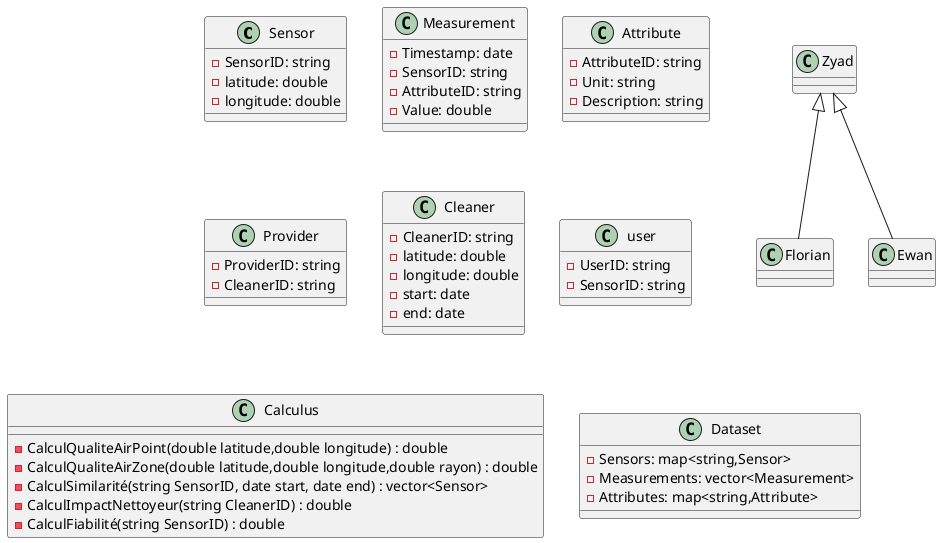 @startuml
class Sensor {
  -SensorID: string
  -latitude: double
  -longitude: double
}

class Measurement {
  -Timestamp: date
  -SensorID: string
  -AttributeID: string
  -Value: double
}

class Attribute {
  -AttributeID: string
  -Unit: string
  -Description: string
}

class Provider {
  -ProviderID: string
  -CleanerID: string
}

class Cleaner {
    -CleanerID: string
    -latitude: double
    -longitude: double
    -start: date
    -end: date
}

class user {
    -UserID: string
    -SensorID: string
}

class Calculus {
    -CalculQualiteAirPoint(double latitude,double longitude) : double
    -CalculQualiteAirZone(double latitude,double longitude,double rayon) : double
    -CalculSimilarité(string SensorID, date start, date end) : vector<Sensor>
    -CalculImpactNettoyeur(string CleanerID) : double
    -CalculFiabilité(string SensorID) : double
}

class Dataset {
  -Sensors: map<string,Sensor>
  -Measurements: vector<Measurement>
  -Attributes: map<string,Attribute>
}

Zyad <|-- Florian
Zyad <|-- Ewan
@enduml
